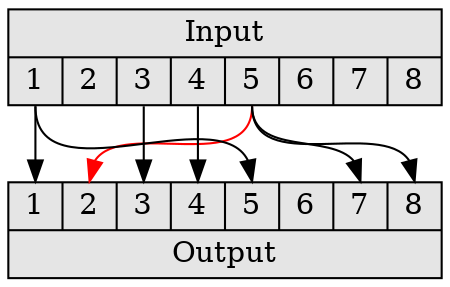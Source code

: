 digraph psNormal { 
  
  graph [overlap = true, fontsize = 10, 
      tooltip=" ",
      fontname = Helvetica]
 
node [shape=record, style=filled, fillcolor=grey90] 
input [label="{Input|{<1>1|<2>2|<3>3|<4>4|<5>5|<6>6|<7>7|<8>8}}"]
output [label="{{<1>1|<2>2|<3>3|<4>4|<5>5|<6>6|<7>7|<8>8}|Output}"]

input:1 -> output:1
input:5 -> output:2 [color=red]
input:3 -> output:3

input:4 -> output:4 
input:1 -> output:5 

input:5 -> output:7
input:5 -> output:8
} 